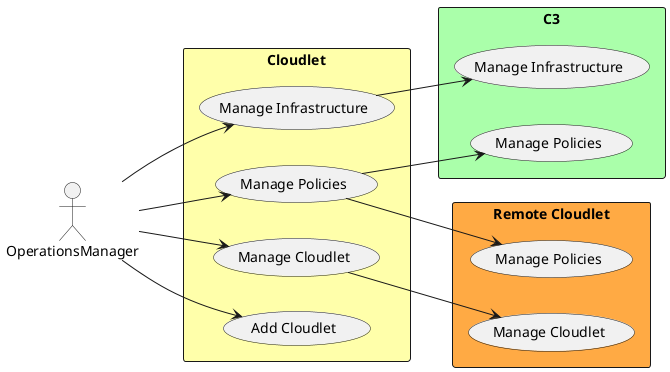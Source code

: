 @startuml

left to right direction

:OperationsManager: as Actor

rectangle "Cloudlet" #ffffaa {
    (Manage Policies) as U1
    (Manage Infrastructure) as U2
    (Manage Cloudlet) as U3
    (Add Cloudlet) as U4
}

rectangle "C3" #aaffaa {
    (Manage Policies) as U12
    (Manage Infrastructure) as U22
}

rectangle "Remote Cloudlet" #ffaa44 {
    (Manage Policies) as U13
    (Manage Cloudlet) as U33
}

Actor --> U1
Actor --> U2
Actor --> U3
Actor --> U4

U1 --> U12
U2 --> U22

U1 --> U13
U3 --> U33

@enduml
